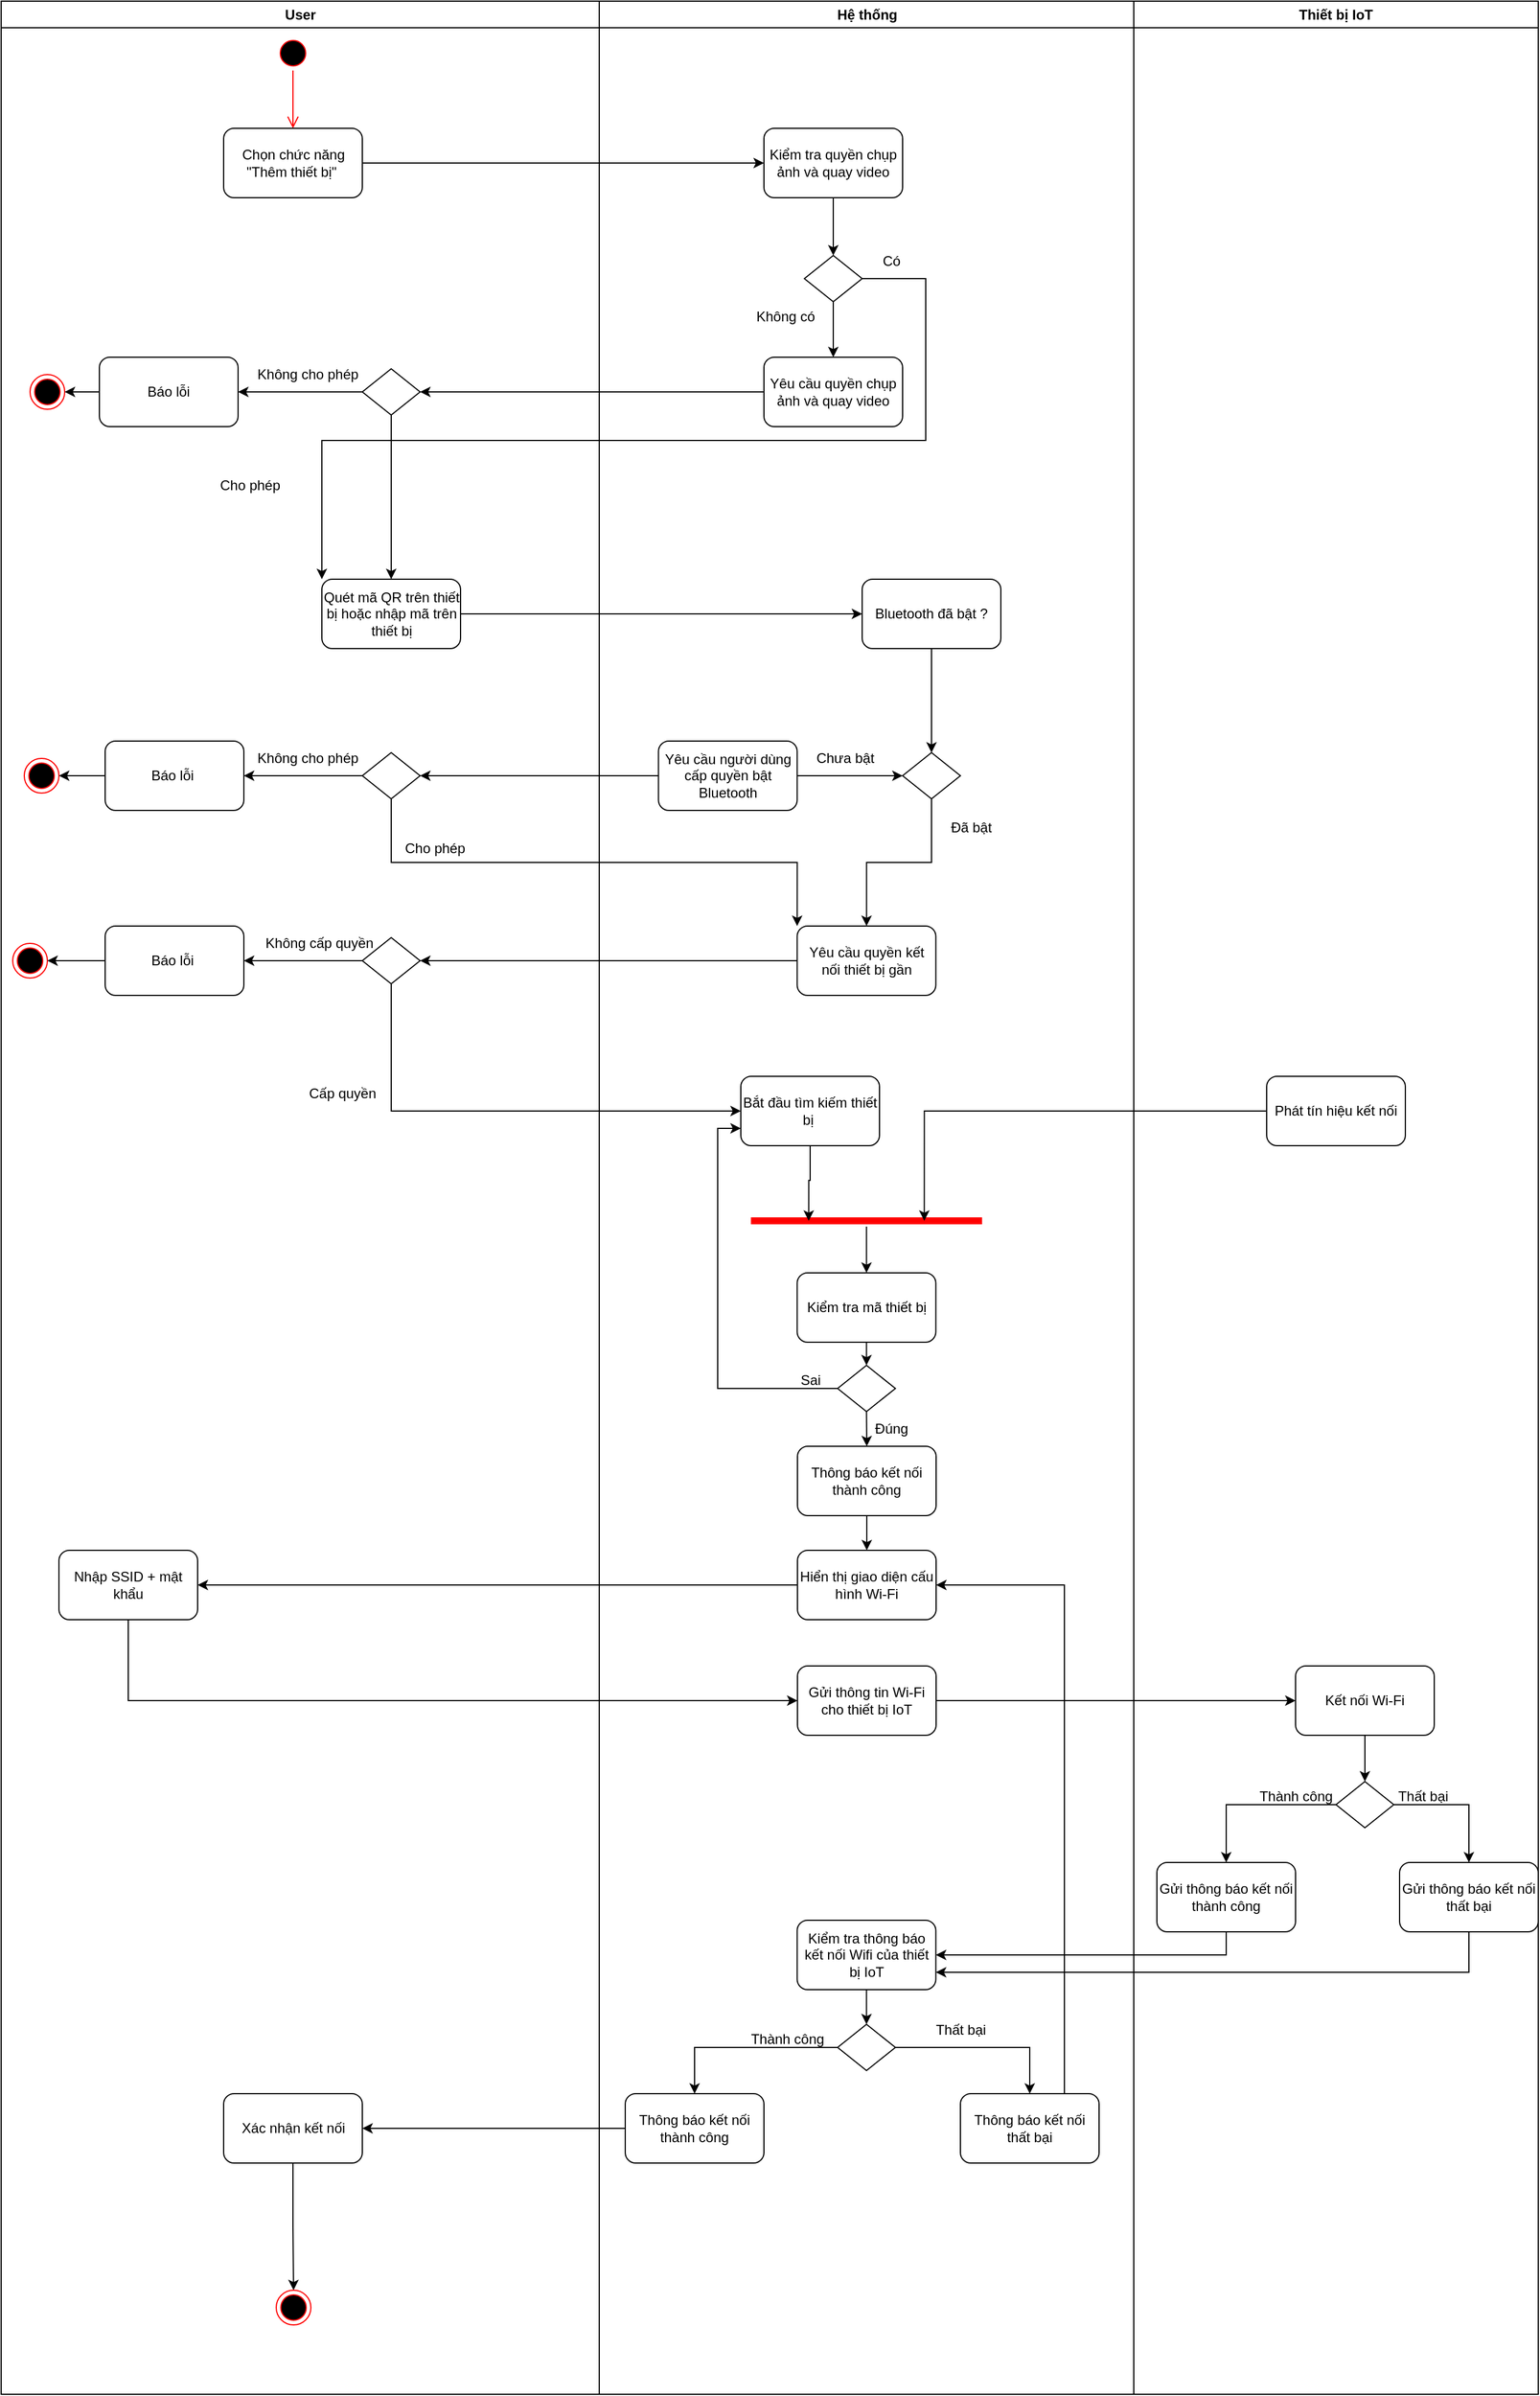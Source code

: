<mxfile version="27.0.3">
  <diagram name="Trang-1" id="D4Qvfmtcilv9xH6Jxy6D">
    <mxGraphModel dx="2316" dy="803" grid="1" gridSize="10" guides="1" tooltips="1" connect="1" arrows="1" fold="1" page="1" pageScale="1" pageWidth="827" pageHeight="1169" math="0" shadow="0">
      <root>
        <mxCell id="0" />
        <mxCell id="1" parent="0" />
        <mxCell id="G73VtsGW4LE3LaxtFKl6-1" value="User" style="swimlane;whiteSpace=wrap;html=1;" parent="1" vertex="1">
          <mxGeometry x="-110" y="150" width="517.5" height="2070" as="geometry">
            <mxRectangle x="200" y="150" width="70" height="30" as="alternateBounds" />
          </mxGeometry>
        </mxCell>
        <mxCell id="G73VtsGW4LE3LaxtFKl6-3" value="" style="ellipse;html=1;shape=startState;fillColor=#000000;strokeColor=#ff0000;" parent="G73VtsGW4LE3LaxtFKl6-1" vertex="1">
          <mxGeometry x="237.5" y="30" width="30" height="30" as="geometry" />
        </mxCell>
        <mxCell id="G73VtsGW4LE3LaxtFKl6-4" value="" style="html=1;verticalAlign=bottom;endArrow=open;endSize=8;strokeColor=#ff0000;rounded=0;entryX=0.5;entryY=0;entryDx=0;entryDy=0;" parent="G73VtsGW4LE3LaxtFKl6-1" source="G73VtsGW4LE3LaxtFKl6-3" target="G73VtsGW4LE3LaxtFKl6-5" edge="1">
          <mxGeometry relative="1" as="geometry">
            <mxPoint x="100" y="130" as="targetPoint" />
          </mxGeometry>
        </mxCell>
        <mxCell id="G73VtsGW4LE3LaxtFKl6-5" value="Chọn chức năng &quot;Thêm thiết bị&quot;&amp;nbsp;" style="rounded=1;whiteSpace=wrap;html=1;" parent="G73VtsGW4LE3LaxtFKl6-1" vertex="1">
          <mxGeometry x="192.5" y="110" width="120" height="60" as="geometry" />
        </mxCell>
        <mxCell id="G73VtsGW4LE3LaxtFKl6-21" value="" style="edgeStyle=orthogonalEdgeStyle;rounded=0;orthogonalLoop=1;jettySize=auto;html=1;exitX=0.5;exitY=1;exitDx=0;exitDy=0;" parent="G73VtsGW4LE3LaxtFKl6-1" source="QKRwlSUlP0Xj0lkDvP1w-3" target="G73VtsGW4LE3LaxtFKl6-20" edge="1">
          <mxGeometry relative="1" as="geometry">
            <mxPoint x="256.25" y="378" as="sourcePoint" />
          </mxGeometry>
        </mxCell>
        <mxCell id="G73VtsGW4LE3LaxtFKl6-20" value="Quét mã QR trên thiết bị hoặc nhập mã trên thiết bị" style="whiteSpace=wrap;html=1;rounded=1;" parent="G73VtsGW4LE3LaxtFKl6-1" vertex="1">
          <mxGeometry x="277.5" y="500" width="120" height="60" as="geometry" />
        </mxCell>
        <mxCell id="G73VtsGW4LE3LaxtFKl6-25" value="" style="ellipse;html=1;shape=endState;fillColor=#000000;strokeColor=#ff0000;" parent="G73VtsGW4LE3LaxtFKl6-1" vertex="1">
          <mxGeometry x="25" y="323" width="30" height="30" as="geometry" />
        </mxCell>
        <mxCell id="G73VtsGW4LE3LaxtFKl6-22" value="Không cho phép" style="text;html=1;align=center;verticalAlign=middle;resizable=0;points=[];autosize=1;strokeColor=none;fillColor=none;" parent="G73VtsGW4LE3LaxtFKl6-1" vertex="1">
          <mxGeometry x="210" y="308" width="110" height="30" as="geometry" />
        </mxCell>
        <mxCell id="G73VtsGW4LE3LaxtFKl6-28" value="Cho phép" style="text;html=1;align=center;verticalAlign=middle;resizable=0;points=[];autosize=1;strokeColor=none;fillColor=none;" parent="G73VtsGW4LE3LaxtFKl6-1" vertex="1">
          <mxGeometry x="175" y="404" width="80" height="30" as="geometry" />
        </mxCell>
        <mxCell id="G73VtsGW4LE3LaxtFKl6-57" value="" style="ellipse;html=1;shape=endState;fillColor=#000000;strokeColor=#ff0000;" parent="G73VtsGW4LE3LaxtFKl6-1" vertex="1">
          <mxGeometry x="10" y="815" width="30" height="30" as="geometry" />
        </mxCell>
        <mxCell id="G73VtsGW4LE3LaxtFKl6-62" value="Cấp quyền" style="text;html=1;align=center;verticalAlign=middle;resizable=0;points=[];autosize=1;strokeColor=none;fillColor=none;" parent="G73VtsGW4LE3LaxtFKl6-1" vertex="1">
          <mxGeometry x="255" y="930" width="80" height="30" as="geometry" />
        </mxCell>
        <mxCell id="G73VtsGW4LE3LaxtFKl6-84" value="Nhập SSID + mật khẩu" style="whiteSpace=wrap;html=1;rounded=1;" parent="G73VtsGW4LE3LaxtFKl6-1" vertex="1">
          <mxGeometry x="50" y="1340" width="120" height="60" as="geometry" />
        </mxCell>
        <mxCell id="QKRwlSUlP0Xj0lkDvP1w-24" style="edgeStyle=orthogonalEdgeStyle;rounded=0;orthogonalLoop=1;jettySize=auto;html=1;exitX=0;exitY=0.5;exitDx=0;exitDy=0;entryX=1;entryY=0.5;entryDx=0;entryDy=0;" parent="G73VtsGW4LE3LaxtFKl6-1" source="QKRwlSUlP0Xj0lkDvP1w-3" target="QKRwlSUlP0Xj0lkDvP1w-22" edge="1">
          <mxGeometry relative="1" as="geometry" />
        </mxCell>
        <mxCell id="QKRwlSUlP0Xj0lkDvP1w-3" value="" style="rhombus;whiteSpace=wrap;html=1;" parent="G73VtsGW4LE3LaxtFKl6-1" vertex="1">
          <mxGeometry x="312.5" y="318" width="50" height="40" as="geometry" />
        </mxCell>
        <mxCell id="QKRwlSUlP0Xj0lkDvP1w-31" style="edgeStyle=orthogonalEdgeStyle;rounded=0;orthogonalLoop=1;jettySize=auto;html=1;exitX=0;exitY=0.5;exitDx=0;exitDy=0;entryX=1;entryY=0.5;entryDx=0;entryDy=0;" parent="G73VtsGW4LE3LaxtFKl6-1" source="QKRwlSUlP0Xj0lkDvP1w-9" target="QKRwlSUlP0Xj0lkDvP1w-30" edge="1">
          <mxGeometry relative="1" as="geometry" />
        </mxCell>
        <mxCell id="QKRwlSUlP0Xj0lkDvP1w-9" value="" style="rhombus;whiteSpace=wrap;html=1;" parent="G73VtsGW4LE3LaxtFKl6-1" vertex="1">
          <mxGeometry x="312.5" y="810" width="50" height="40" as="geometry" />
        </mxCell>
        <mxCell id="G73VtsGW4LE3LaxtFKl6-59" value="Không cấp quyền" style="text;html=1;align=center;verticalAlign=middle;resizable=0;points=[];autosize=1;strokeColor=none;fillColor=none;" parent="G73VtsGW4LE3LaxtFKl6-1" vertex="1">
          <mxGeometry x="215" y="800" width="120" height="30" as="geometry" />
        </mxCell>
        <mxCell id="QKRwlSUlP0Xj0lkDvP1w-28" style="edgeStyle=orthogonalEdgeStyle;rounded=0;orthogonalLoop=1;jettySize=auto;html=1;exitX=0;exitY=0.5;exitDx=0;exitDy=0;entryX=1;entryY=0.5;entryDx=0;entryDy=0;" parent="G73VtsGW4LE3LaxtFKl6-1" source="QKRwlSUlP0Xj0lkDvP1w-15" target="QKRwlSUlP0Xj0lkDvP1w-27" edge="1">
          <mxGeometry relative="1" as="geometry" />
        </mxCell>
        <mxCell id="QKRwlSUlP0Xj0lkDvP1w-15" value="" style="rhombus;whiteSpace=wrap;html=1;" parent="G73VtsGW4LE3LaxtFKl6-1" vertex="1">
          <mxGeometry x="312.5" y="650" width="50" height="40" as="geometry" />
        </mxCell>
        <mxCell id="QKRwlSUlP0Xj0lkDvP1w-18" value="" style="ellipse;html=1;shape=endState;fillColor=#000000;strokeColor=#ff0000;" parent="G73VtsGW4LE3LaxtFKl6-1" vertex="1">
          <mxGeometry x="20" y="655" width="30" height="30" as="geometry" />
        </mxCell>
        <mxCell id="QKRwlSUlP0Xj0lkDvP1w-21" value="Cho phép" style="text;html=1;align=center;verticalAlign=middle;resizable=0;points=[];autosize=1;strokeColor=none;fillColor=none;" parent="G73VtsGW4LE3LaxtFKl6-1" vertex="1">
          <mxGeometry x="335" y="718" width="80" height="30" as="geometry" />
        </mxCell>
        <mxCell id="QKRwlSUlP0Xj0lkDvP1w-26" style="edgeStyle=orthogonalEdgeStyle;rounded=0;orthogonalLoop=1;jettySize=auto;html=1;exitX=0;exitY=0.5;exitDx=0;exitDy=0;entryX=1;entryY=0.5;entryDx=0;entryDy=0;" parent="G73VtsGW4LE3LaxtFKl6-1" source="QKRwlSUlP0Xj0lkDvP1w-22" target="G73VtsGW4LE3LaxtFKl6-25" edge="1">
          <mxGeometry relative="1" as="geometry" />
        </mxCell>
        <mxCell id="QKRwlSUlP0Xj0lkDvP1w-22" value="Báo lỗi" style="rounded=1;whiteSpace=wrap;html=1;" parent="G73VtsGW4LE3LaxtFKl6-1" vertex="1">
          <mxGeometry x="85" y="308" width="120" height="60" as="geometry" />
        </mxCell>
        <mxCell id="QKRwlSUlP0Xj0lkDvP1w-19" value="Không cho phép" style="text;html=1;align=center;verticalAlign=middle;resizable=0;points=[];autosize=1;strokeColor=none;fillColor=none;" parent="G73VtsGW4LE3LaxtFKl6-1" vertex="1">
          <mxGeometry x="210" y="640" width="110" height="30" as="geometry" />
        </mxCell>
        <mxCell id="QKRwlSUlP0Xj0lkDvP1w-29" style="edgeStyle=orthogonalEdgeStyle;rounded=0;orthogonalLoop=1;jettySize=auto;html=1;exitX=0;exitY=0.5;exitDx=0;exitDy=0;entryX=1;entryY=0.5;entryDx=0;entryDy=0;" parent="G73VtsGW4LE3LaxtFKl6-1" source="QKRwlSUlP0Xj0lkDvP1w-27" target="QKRwlSUlP0Xj0lkDvP1w-18" edge="1">
          <mxGeometry relative="1" as="geometry" />
        </mxCell>
        <mxCell id="QKRwlSUlP0Xj0lkDvP1w-27" value="Báo lỗi&amp;nbsp;" style="rounded=1;whiteSpace=wrap;html=1;" parent="G73VtsGW4LE3LaxtFKl6-1" vertex="1">
          <mxGeometry x="90" y="640" width="120" height="60" as="geometry" />
        </mxCell>
        <mxCell id="QKRwlSUlP0Xj0lkDvP1w-32" style="edgeStyle=orthogonalEdgeStyle;rounded=0;orthogonalLoop=1;jettySize=auto;html=1;exitX=0;exitY=0.5;exitDx=0;exitDy=0;entryX=1;entryY=0.5;entryDx=0;entryDy=0;" parent="G73VtsGW4LE3LaxtFKl6-1" source="QKRwlSUlP0Xj0lkDvP1w-30" target="G73VtsGW4LE3LaxtFKl6-57" edge="1">
          <mxGeometry relative="1" as="geometry" />
        </mxCell>
        <mxCell id="QKRwlSUlP0Xj0lkDvP1w-30" value="Báo lỗi&amp;nbsp;" style="rounded=1;whiteSpace=wrap;html=1;" parent="G73VtsGW4LE3LaxtFKl6-1" vertex="1">
          <mxGeometry x="90" y="800" width="120" height="60" as="geometry" />
        </mxCell>
        <mxCell id="Q3FxY0ersZj1kQSqEpKL-30" style="edgeStyle=orthogonalEdgeStyle;rounded=0;orthogonalLoop=1;jettySize=auto;html=1;exitX=0.5;exitY=1;exitDx=0;exitDy=0;entryX=0.5;entryY=0;entryDx=0;entryDy=0;" edge="1" parent="G73VtsGW4LE3LaxtFKl6-1" source="Q3FxY0ersZj1kQSqEpKL-27" target="Q3FxY0ersZj1kQSqEpKL-29">
          <mxGeometry relative="1" as="geometry" />
        </mxCell>
        <mxCell id="Q3FxY0ersZj1kQSqEpKL-27" value="Xác nhận kết nối" style="rounded=1;whiteSpace=wrap;html=1;" vertex="1" parent="G73VtsGW4LE3LaxtFKl6-1">
          <mxGeometry x="192.5" y="1810" width="120" height="60" as="geometry" />
        </mxCell>
        <mxCell id="Q3FxY0ersZj1kQSqEpKL-29" value="" style="ellipse;html=1;shape=endState;fillColor=#000000;strokeColor=#ff0000;" vertex="1" parent="G73VtsGW4LE3LaxtFKl6-1">
          <mxGeometry x="238" y="1980" width="30" height="30" as="geometry" />
        </mxCell>
        <mxCell id="G73VtsGW4LE3LaxtFKl6-2" value="Hệ thống" style="swimlane;whiteSpace=wrap;html=1;" parent="1" vertex="1">
          <mxGeometry x="407.5" y="150" width="462.5" height="2070" as="geometry" />
        </mxCell>
        <mxCell id="G73VtsGW4LE3LaxtFKl6-7" value="" style="rhombus;whiteSpace=wrap;html=1;" parent="G73VtsGW4LE3LaxtFKl6-2" vertex="1">
          <mxGeometry x="177.5" y="220" width="50" height="40" as="geometry" />
        </mxCell>
        <mxCell id="QKRwlSUlP0Xj0lkDvP1w-7" style="edgeStyle=orthogonalEdgeStyle;rounded=0;orthogonalLoop=1;jettySize=auto;html=1;exitX=0.5;exitY=1;exitDx=0;exitDy=0;entryX=0.5;entryY=0;entryDx=0;entryDy=0;" parent="G73VtsGW4LE3LaxtFKl6-2" source="G73VtsGW4LE3LaxtFKl6-30" target="QKRwlSUlP0Xj0lkDvP1w-6" edge="1">
          <mxGeometry relative="1" as="geometry" />
        </mxCell>
        <mxCell id="G73VtsGW4LE3LaxtFKl6-30" value="Bluetooth đã bật ?" style="whiteSpace=wrap;html=1;rounded=1;" parent="G73VtsGW4LE3LaxtFKl6-2" vertex="1">
          <mxGeometry x="227.5" y="500" width="120" height="60" as="geometry" />
        </mxCell>
        <mxCell id="G73VtsGW4LE3LaxtFKl6-38" style="edgeStyle=orthogonalEdgeStyle;rounded=0;orthogonalLoop=1;jettySize=auto;html=1;exitX=0.5;exitY=1;exitDx=0;exitDy=0;entryX=0.5;entryY=0;entryDx=0;entryDy=0;" parent="G73VtsGW4LE3LaxtFKl6-2" source="G73VtsGW4LE3LaxtFKl6-32" target="G73VtsGW4LE3LaxtFKl6-7" edge="1">
          <mxGeometry relative="1" as="geometry" />
        </mxCell>
        <mxCell id="G73VtsGW4LE3LaxtFKl6-32" value="Kiểm tra quyền chụp ảnh và quay video" style="whiteSpace=wrap;html=1;rounded=1;" parent="G73VtsGW4LE3LaxtFKl6-2" vertex="1">
          <mxGeometry x="142.5" y="110" width="120" height="60" as="geometry" />
        </mxCell>
        <mxCell id="G73VtsGW4LE3LaxtFKl6-13" value="Yêu cầu quyền chụp ảnh và quay video" style="rounded=1;whiteSpace=wrap;html=1;" parent="G73VtsGW4LE3LaxtFKl6-2" vertex="1">
          <mxGeometry x="142.5" y="308" width="120" height="60" as="geometry" />
        </mxCell>
        <mxCell id="G73VtsGW4LE3LaxtFKl6-14" style="edgeStyle=orthogonalEdgeStyle;rounded=0;orthogonalLoop=1;jettySize=auto;html=1;exitX=0.5;exitY=1;exitDx=0;exitDy=0;entryX=0.5;entryY=0;entryDx=0;entryDy=0;" parent="G73VtsGW4LE3LaxtFKl6-2" source="G73VtsGW4LE3LaxtFKl6-7" target="G73VtsGW4LE3LaxtFKl6-13" edge="1">
          <mxGeometry relative="1" as="geometry" />
        </mxCell>
        <mxCell id="G73VtsGW4LE3LaxtFKl6-51" value="" style="edgeStyle=orthogonalEdgeStyle;rounded=0;orthogonalLoop=1;jettySize=auto;html=1;exitX=0.5;exitY=1;exitDx=0;exitDy=0;" parent="G73VtsGW4LE3LaxtFKl6-2" source="QKRwlSUlP0Xj0lkDvP1w-6" target="G73VtsGW4LE3LaxtFKl6-50" edge="1">
          <mxGeometry relative="1" as="geometry">
            <mxPoint x="145" y="710" as="sourcePoint" />
          </mxGeometry>
        </mxCell>
        <mxCell id="G73VtsGW4LE3LaxtFKl6-47" value="Chưa bật" style="text;html=1;align=center;verticalAlign=middle;resizable=0;points=[];autosize=1;strokeColor=none;fillColor=none;" parent="G73VtsGW4LE3LaxtFKl6-2" vertex="1">
          <mxGeometry x="177.5" y="640" width="70" height="30" as="geometry" />
        </mxCell>
        <mxCell id="G73VtsGW4LE3LaxtFKl6-50" value="Yêu cầu quyền kết nối thiết bị gần" style="whiteSpace=wrap;html=1;rounded=1;" parent="G73VtsGW4LE3LaxtFKl6-2" vertex="1">
          <mxGeometry x="171.25" y="800" width="120" height="60" as="geometry" />
        </mxCell>
        <mxCell id="G73VtsGW4LE3LaxtFKl6-64" value="Bắt đầu tìm kiếm thiết bị&amp;nbsp;" style="rounded=1;whiteSpace=wrap;html=1;" parent="G73VtsGW4LE3LaxtFKl6-2" vertex="1">
          <mxGeometry x="122.5" y="930" width="120" height="60" as="geometry" />
        </mxCell>
        <mxCell id="G73VtsGW4LE3LaxtFKl6-82" value="Hiển thị giao diện cấu hình Wi-Fi" style="whiteSpace=wrap;html=1;rounded=1;" parent="G73VtsGW4LE3LaxtFKl6-2" vertex="1">
          <mxGeometry x="171.5" y="1340" width="120" height="60" as="geometry" />
        </mxCell>
        <mxCell id="G73VtsGW4LE3LaxtFKl6-86" value="Gửi thông tin Wi-Fi cho thiết bị IoT" style="whiteSpace=wrap;html=1;rounded=1;" parent="G73VtsGW4LE3LaxtFKl6-2" vertex="1">
          <mxGeometry x="171.5" y="1440" width="120" height="60" as="geometry" />
        </mxCell>
        <mxCell id="QKRwlSUlP0Xj0lkDvP1w-2" value="Có" style="text;html=1;align=center;verticalAlign=middle;resizable=0;points=[];autosize=1;strokeColor=none;fillColor=none;" parent="G73VtsGW4LE3LaxtFKl6-2" vertex="1">
          <mxGeometry x="232.5" y="210" width="40" height="30" as="geometry" />
        </mxCell>
        <mxCell id="QKRwlSUlP0Xj0lkDvP1w-6" value="" style="rhombus;whiteSpace=wrap;html=1;" parent="G73VtsGW4LE3LaxtFKl6-2" vertex="1">
          <mxGeometry x="262.5" y="650" width="50" height="40" as="geometry" />
        </mxCell>
        <mxCell id="QKRwlSUlP0Xj0lkDvP1w-13" style="edgeStyle=orthogonalEdgeStyle;rounded=0;orthogonalLoop=1;jettySize=auto;html=1;exitX=1;exitY=0.5;exitDx=0;exitDy=0;entryX=0;entryY=0.5;entryDx=0;entryDy=0;" parent="G73VtsGW4LE3LaxtFKl6-2" source="QKRwlSUlP0Xj0lkDvP1w-12" target="QKRwlSUlP0Xj0lkDvP1w-6" edge="1">
          <mxGeometry relative="1" as="geometry" />
        </mxCell>
        <mxCell id="QKRwlSUlP0Xj0lkDvP1w-12" value="Yêu cầu người dùng cấp quyền bật Bluetooth" style="rounded=1;whiteSpace=wrap;html=1;" parent="G73VtsGW4LE3LaxtFKl6-2" vertex="1">
          <mxGeometry x="51.25" y="640" width="120" height="60" as="geometry" />
        </mxCell>
        <mxCell id="G73VtsGW4LE3LaxtFKl6-52" value="Đã bật" style="text;html=1;align=center;verticalAlign=middle;resizable=0;points=[];autosize=1;strokeColor=none;fillColor=none;" parent="G73VtsGW4LE3LaxtFKl6-2" vertex="1">
          <mxGeometry x="291.25" y="700" width="60" height="30" as="geometry" />
        </mxCell>
        <mxCell id="QKRwlSUlP0Xj0lkDvP1w-34" value="" style="shape=line;html=1;strokeWidth=6;strokeColor=#ff0000;" parent="G73VtsGW4LE3LaxtFKl6-2" vertex="1">
          <mxGeometry x="131.25" y="1050" width="200" height="10" as="geometry" />
        </mxCell>
        <mxCell id="QKRwlSUlP0Xj0lkDvP1w-42" style="edgeStyle=orthogonalEdgeStyle;rounded=0;orthogonalLoop=1;jettySize=auto;html=1;exitX=0.5;exitY=1;exitDx=0;exitDy=0;entryX=0.25;entryY=0.5;entryDx=0;entryDy=0;entryPerimeter=0;" parent="G73VtsGW4LE3LaxtFKl6-2" source="G73VtsGW4LE3LaxtFKl6-64" target="QKRwlSUlP0Xj0lkDvP1w-34" edge="1">
          <mxGeometry relative="1" as="geometry" />
        </mxCell>
        <mxCell id="QKRwlSUlP0Xj0lkDvP1w-46" value="" style="edgeStyle=orthogonalEdgeStyle;rounded=0;orthogonalLoop=1;jettySize=auto;html=1;" parent="G73VtsGW4LE3LaxtFKl6-2" source="QKRwlSUlP0Xj0lkDvP1w-34" target="QKRwlSUlP0Xj0lkDvP1w-45" edge="1">
          <mxGeometry relative="1" as="geometry">
            <mxPoint x="638.5" y="1210" as="sourcePoint" />
            <mxPoint x="638.75" y="1290" as="targetPoint" />
          </mxGeometry>
        </mxCell>
        <mxCell id="QKRwlSUlP0Xj0lkDvP1w-48" style="edgeStyle=orthogonalEdgeStyle;rounded=0;orthogonalLoop=1;jettySize=auto;html=1;exitX=0.5;exitY=1;exitDx=0;exitDy=0;entryX=0.5;entryY=0;entryDx=0;entryDy=0;" parent="G73VtsGW4LE3LaxtFKl6-2" source="QKRwlSUlP0Xj0lkDvP1w-45" target="QKRwlSUlP0Xj0lkDvP1w-47" edge="1">
          <mxGeometry relative="1" as="geometry" />
        </mxCell>
        <mxCell id="QKRwlSUlP0Xj0lkDvP1w-45" value="Kiểm tra mã thiết bị" style="rounded=1;whiteSpace=wrap;html=1;" parent="G73VtsGW4LE3LaxtFKl6-2" vertex="1">
          <mxGeometry x="171.25" y="1100" width="120" height="60" as="geometry" />
        </mxCell>
        <mxCell id="QKRwlSUlP0Xj0lkDvP1w-51" style="edgeStyle=orthogonalEdgeStyle;rounded=0;orthogonalLoop=1;jettySize=auto;html=1;exitX=0;exitY=0.5;exitDx=0;exitDy=0;entryX=0;entryY=0.75;entryDx=0;entryDy=0;" parent="G73VtsGW4LE3LaxtFKl6-2" source="QKRwlSUlP0Xj0lkDvP1w-47" target="G73VtsGW4LE3LaxtFKl6-64" edge="1">
          <mxGeometry relative="1" as="geometry" />
        </mxCell>
        <mxCell id="Q3FxY0ersZj1kQSqEpKL-1" style="edgeStyle=orthogonalEdgeStyle;rounded=0;orthogonalLoop=1;jettySize=auto;html=1;exitX=0.5;exitY=1;exitDx=0;exitDy=0;entryX=0.5;entryY=0;entryDx=0;entryDy=0;" edge="1" parent="G73VtsGW4LE3LaxtFKl6-2" source="QKRwlSUlP0Xj0lkDvP1w-47" target="QKRwlSUlP0Xj0lkDvP1w-53">
          <mxGeometry relative="1" as="geometry" />
        </mxCell>
        <mxCell id="QKRwlSUlP0Xj0lkDvP1w-47" value="" style="rhombus;whiteSpace=wrap;html=1;" parent="G73VtsGW4LE3LaxtFKl6-2" vertex="1">
          <mxGeometry x="206.25" y="1180" width="50" height="40" as="geometry" />
        </mxCell>
        <mxCell id="QKRwlSUlP0Xj0lkDvP1w-50" value="Đúng" style="text;html=1;align=center;verticalAlign=middle;resizable=0;points=[];autosize=1;strokeColor=none;fillColor=none;" parent="G73VtsGW4LE3LaxtFKl6-2" vertex="1">
          <mxGeometry x="227.5" y="1220" width="50" height="30" as="geometry" />
        </mxCell>
        <mxCell id="QKRwlSUlP0Xj0lkDvP1w-52" value="Sai" style="text;html=1;align=center;verticalAlign=middle;resizable=0;points=[];autosize=1;strokeColor=none;fillColor=none;" parent="G73VtsGW4LE3LaxtFKl6-2" vertex="1">
          <mxGeometry x="162.5" y="1178" width="40" height="30" as="geometry" />
        </mxCell>
        <mxCell id="Q3FxY0ersZj1kQSqEpKL-2" style="edgeStyle=orthogonalEdgeStyle;rounded=0;orthogonalLoop=1;jettySize=auto;html=1;exitX=0.5;exitY=1;exitDx=0;exitDy=0;entryX=0.5;entryY=0;entryDx=0;entryDy=0;" edge="1" parent="G73VtsGW4LE3LaxtFKl6-2" source="QKRwlSUlP0Xj0lkDvP1w-53" target="G73VtsGW4LE3LaxtFKl6-82">
          <mxGeometry relative="1" as="geometry" />
        </mxCell>
        <mxCell id="QKRwlSUlP0Xj0lkDvP1w-53" value="Thông báo kết nối thành công" style="rounded=1;whiteSpace=wrap;html=1;" parent="G73VtsGW4LE3LaxtFKl6-2" vertex="1">
          <mxGeometry x="171.5" y="1250" width="120" height="60" as="geometry" />
        </mxCell>
        <mxCell id="Q3FxY0ersZj1kQSqEpKL-16" style="edgeStyle=orthogonalEdgeStyle;rounded=0;orthogonalLoop=1;jettySize=auto;html=1;exitX=0.5;exitY=1;exitDx=0;exitDy=0;entryX=0.5;entryY=0;entryDx=0;entryDy=0;" edge="1" parent="G73VtsGW4LE3LaxtFKl6-2" source="Q3FxY0ersZj1kQSqEpKL-11" target="Q3FxY0ersZj1kQSqEpKL-15">
          <mxGeometry relative="1" as="geometry" />
        </mxCell>
        <mxCell id="Q3FxY0ersZj1kQSqEpKL-11" value="Kiểm tra thông báo kết nối Wifi của thiết bị IoT" style="rounded=1;whiteSpace=wrap;html=1;" vertex="1" parent="G73VtsGW4LE3LaxtFKl6-2">
          <mxGeometry x="171.25" y="1660" width="120" height="60" as="geometry" />
        </mxCell>
        <mxCell id="Q3FxY0ersZj1kQSqEpKL-20" style="edgeStyle=orthogonalEdgeStyle;rounded=0;orthogonalLoop=1;jettySize=auto;html=1;exitX=0;exitY=0.5;exitDx=0;exitDy=0;entryX=0.5;entryY=0;entryDx=0;entryDy=0;" edge="1" parent="G73VtsGW4LE3LaxtFKl6-2" source="Q3FxY0ersZj1kQSqEpKL-15" target="Q3FxY0ersZj1kQSqEpKL-18">
          <mxGeometry relative="1" as="geometry" />
        </mxCell>
        <mxCell id="Q3FxY0ersZj1kQSqEpKL-22" style="edgeStyle=orthogonalEdgeStyle;rounded=0;orthogonalLoop=1;jettySize=auto;html=1;exitX=1;exitY=0.5;exitDx=0;exitDy=0;entryX=0.5;entryY=0;entryDx=0;entryDy=0;" edge="1" parent="G73VtsGW4LE3LaxtFKl6-2" source="Q3FxY0ersZj1kQSqEpKL-15" target="Q3FxY0ersZj1kQSqEpKL-19">
          <mxGeometry relative="1" as="geometry" />
        </mxCell>
        <mxCell id="Q3FxY0ersZj1kQSqEpKL-15" value="" style="rhombus;whiteSpace=wrap;html=1;" vertex="1" parent="G73VtsGW4LE3LaxtFKl6-2">
          <mxGeometry x="206.25" y="1750" width="50" height="40" as="geometry" />
        </mxCell>
        <mxCell id="Q3FxY0ersZj1kQSqEpKL-18" value="Thông báo kết nối thành công" style="rounded=1;whiteSpace=wrap;html=1;" vertex="1" parent="G73VtsGW4LE3LaxtFKl6-2">
          <mxGeometry x="22.5" y="1810" width="120" height="60" as="geometry" />
        </mxCell>
        <mxCell id="Q3FxY0ersZj1kQSqEpKL-24" style="edgeStyle=orthogonalEdgeStyle;rounded=0;orthogonalLoop=1;jettySize=auto;html=1;exitX=0.75;exitY=0;exitDx=0;exitDy=0;entryX=1;entryY=0.5;entryDx=0;entryDy=0;" edge="1" parent="G73VtsGW4LE3LaxtFKl6-2" source="Q3FxY0ersZj1kQSqEpKL-19" target="G73VtsGW4LE3LaxtFKl6-82">
          <mxGeometry relative="1" as="geometry" />
        </mxCell>
        <mxCell id="Q3FxY0ersZj1kQSqEpKL-19" value="Thông báo kết nối thất bại" style="rounded=1;whiteSpace=wrap;html=1;" vertex="1" parent="G73VtsGW4LE3LaxtFKl6-2">
          <mxGeometry x="312.5" y="1810" width="120" height="60" as="geometry" />
        </mxCell>
        <mxCell id="Q3FxY0ersZj1kQSqEpKL-23" value="Thất bại" style="text;html=1;align=center;verticalAlign=middle;resizable=0;points=[];autosize=1;strokeColor=none;fillColor=none;" vertex="1" parent="G73VtsGW4LE3LaxtFKl6-2">
          <mxGeometry x="277.5" y="1740" width="70" height="30" as="geometry" />
        </mxCell>
        <mxCell id="G73VtsGW4LE3LaxtFKl6-16" value="" style="edgeStyle=orthogonalEdgeStyle;rounded=0;orthogonalLoop=1;jettySize=auto;html=1;entryX=1;entryY=0.5;entryDx=0;entryDy=0;" parent="1" source="G73VtsGW4LE3LaxtFKl6-13" target="QKRwlSUlP0Xj0lkDvP1w-3" edge="1">
          <mxGeometry relative="1" as="geometry">
            <mxPoint x="191.25" y="488" as="targetPoint" />
          </mxGeometry>
        </mxCell>
        <mxCell id="G73VtsGW4LE3LaxtFKl6-31" value="" style="edgeStyle=orthogonalEdgeStyle;rounded=0;orthogonalLoop=1;jettySize=auto;html=1;" parent="1" source="G73VtsGW4LE3LaxtFKl6-20" target="G73VtsGW4LE3LaxtFKl6-30" edge="1">
          <mxGeometry relative="1" as="geometry" />
        </mxCell>
        <mxCell id="G73VtsGW4LE3LaxtFKl6-33" value="" style="edgeStyle=orthogonalEdgeStyle;rounded=0;orthogonalLoop=1;jettySize=auto;html=1;" parent="1" source="G73VtsGW4LE3LaxtFKl6-5" target="G73VtsGW4LE3LaxtFKl6-32" edge="1">
          <mxGeometry relative="1" as="geometry" />
        </mxCell>
        <mxCell id="G73VtsGW4LE3LaxtFKl6-40" value="Không có&amp;nbsp;" style="text;html=1;align=center;verticalAlign=middle;resizable=0;points=[];autosize=1;strokeColor=none;fillColor=none;" parent="1" vertex="1">
          <mxGeometry x="530" y="408" width="80" height="30" as="geometry" />
        </mxCell>
        <mxCell id="G73VtsGW4LE3LaxtFKl6-54" value="" style="edgeStyle=orthogonalEdgeStyle;rounded=0;orthogonalLoop=1;jettySize=auto;html=1;entryX=1;entryY=0.5;entryDx=0;entryDy=0;" parent="1" source="G73VtsGW4LE3LaxtFKl6-50" target="QKRwlSUlP0Xj0lkDvP1w-9" edge="1">
          <mxGeometry relative="1" as="geometry">
            <mxPoint x="191.25" y="980" as="targetPoint" />
          </mxGeometry>
        </mxCell>
        <mxCell id="G73VtsGW4LE3LaxtFKl6-65" style="edgeStyle=orthogonalEdgeStyle;rounded=0;orthogonalLoop=1;jettySize=auto;html=1;exitX=0.5;exitY=1;exitDx=0;exitDy=0;entryX=0;entryY=0.5;entryDx=0;entryDy=0;" parent="1" source="QKRwlSUlP0Xj0lkDvP1w-9" target="G73VtsGW4LE3LaxtFKl6-64" edge="1">
          <mxGeometry relative="1" as="geometry">
            <mxPoint x="151.25" y="1020" as="sourcePoint" />
          </mxGeometry>
        </mxCell>
        <mxCell id="G73VtsGW4LE3LaxtFKl6-77" value="Thiết bị IoT" style="swimlane;whiteSpace=wrap;html=1;" parent="1" vertex="1">
          <mxGeometry x="870" y="150" width="350" height="2070" as="geometry" />
        </mxCell>
        <mxCell id="G73VtsGW4LE3LaxtFKl6-80" value="Phát tín hiệu kết nối" style="rounded=1;whiteSpace=wrap;html=1;" parent="G73VtsGW4LE3LaxtFKl6-77" vertex="1">
          <mxGeometry x="115" y="930" width="120" height="60" as="geometry" />
        </mxCell>
        <mxCell id="G73VtsGW4LE3LaxtFKl6-88" value="Kết nối Wi-Fi" style="whiteSpace=wrap;html=1;rounded=1;" parent="G73VtsGW4LE3LaxtFKl6-77" vertex="1">
          <mxGeometry x="140" y="1440" width="120" height="60" as="geometry" />
        </mxCell>
        <mxCell id="G73VtsGW4LE3LaxtFKl6-90" value="Gửi thông báo kết nối thành công" style="whiteSpace=wrap;html=1;rounded=1;" parent="G73VtsGW4LE3LaxtFKl6-77" vertex="1">
          <mxGeometry x="20" y="1610" width="120" height="60" as="geometry" />
        </mxCell>
        <mxCell id="Q3FxY0ersZj1kQSqEpKL-5" style="edgeStyle=orthogonalEdgeStyle;rounded=0;orthogonalLoop=1;jettySize=auto;html=1;exitX=0;exitY=0.5;exitDx=0;exitDy=0;" edge="1" parent="G73VtsGW4LE3LaxtFKl6-77" source="Q3FxY0ersZj1kQSqEpKL-3" target="G73VtsGW4LE3LaxtFKl6-90">
          <mxGeometry relative="1" as="geometry" />
        </mxCell>
        <mxCell id="Q3FxY0ersZj1kQSqEpKL-8" style="edgeStyle=orthogonalEdgeStyle;rounded=0;orthogonalLoop=1;jettySize=auto;html=1;exitX=1;exitY=0.5;exitDx=0;exitDy=0;entryX=0.5;entryY=0;entryDx=0;entryDy=0;" edge="1" parent="G73VtsGW4LE3LaxtFKl6-77" source="Q3FxY0ersZj1kQSqEpKL-3" target="Q3FxY0ersZj1kQSqEpKL-7">
          <mxGeometry relative="1" as="geometry" />
        </mxCell>
        <mxCell id="Q3FxY0ersZj1kQSqEpKL-3" value="" style="rhombus;whiteSpace=wrap;html=1;" vertex="1" parent="G73VtsGW4LE3LaxtFKl6-77">
          <mxGeometry x="175" y="1540" width="50" height="40" as="geometry" />
        </mxCell>
        <mxCell id="Q3FxY0ersZj1kQSqEpKL-4" value="" style="edgeStyle=orthogonalEdgeStyle;rounded=0;orthogonalLoop=1;jettySize=auto;html=1;" edge="1" parent="G73VtsGW4LE3LaxtFKl6-77" source="G73VtsGW4LE3LaxtFKl6-88" target="Q3FxY0ersZj1kQSqEpKL-3">
          <mxGeometry relative="1" as="geometry">
            <mxPoint x="1070" y="1650" as="sourcePoint" />
            <mxPoint x="1070" y="1850" as="targetPoint" />
          </mxGeometry>
        </mxCell>
        <mxCell id="Q3FxY0ersZj1kQSqEpKL-7" value="Gửi thông báo kết nối thất bại" style="rounded=1;whiteSpace=wrap;html=1;" vertex="1" parent="G73VtsGW4LE3LaxtFKl6-77">
          <mxGeometry x="230" y="1610" width="120" height="60" as="geometry" />
        </mxCell>
        <mxCell id="G73VtsGW4LE3LaxtFKl6-85" value="" style="edgeStyle=orthogonalEdgeStyle;rounded=0;orthogonalLoop=1;jettySize=auto;html=1;" parent="1" source="G73VtsGW4LE3LaxtFKl6-82" target="G73VtsGW4LE3LaxtFKl6-84" edge="1">
          <mxGeometry relative="1" as="geometry" />
        </mxCell>
        <mxCell id="G73VtsGW4LE3LaxtFKl6-89" value="" style="edgeStyle=orthogonalEdgeStyle;rounded=0;orthogonalLoop=1;jettySize=auto;html=1;" parent="1" source="G73VtsGW4LE3LaxtFKl6-86" target="G73VtsGW4LE3LaxtFKl6-88" edge="1">
          <mxGeometry relative="1" as="geometry" />
        </mxCell>
        <mxCell id="QKRwlSUlP0Xj0lkDvP1w-16" style="edgeStyle=orthogonalEdgeStyle;rounded=0;orthogonalLoop=1;jettySize=auto;html=1;exitX=0;exitY=0.5;exitDx=0;exitDy=0;entryX=1;entryY=0.5;entryDx=0;entryDy=0;" parent="1" source="QKRwlSUlP0Xj0lkDvP1w-12" target="QKRwlSUlP0Xj0lkDvP1w-15" edge="1">
          <mxGeometry relative="1" as="geometry" />
        </mxCell>
        <mxCell id="QKRwlSUlP0Xj0lkDvP1w-20" style="edgeStyle=orthogonalEdgeStyle;rounded=0;orthogonalLoop=1;jettySize=auto;html=1;exitX=0.5;exitY=1;exitDx=0;exitDy=0;entryX=0;entryY=0;entryDx=0;entryDy=0;" parent="1" source="QKRwlSUlP0Xj0lkDvP1w-15" target="G73VtsGW4LE3LaxtFKl6-50" edge="1">
          <mxGeometry relative="1" as="geometry">
            <Array as="points">
              <mxPoint x="227" y="895" />
              <mxPoint x="579" y="895" />
            </Array>
          </mxGeometry>
        </mxCell>
        <mxCell id="QKRwlSUlP0Xj0lkDvP1w-23" style="edgeStyle=orthogonalEdgeStyle;rounded=0;orthogonalLoop=1;jettySize=auto;html=1;exitX=1;exitY=0.5;exitDx=0;exitDy=0;entryX=0;entryY=0;entryDx=0;entryDy=0;" parent="1" source="G73VtsGW4LE3LaxtFKl6-7" target="G73VtsGW4LE3LaxtFKl6-20" edge="1">
          <mxGeometry relative="1" as="geometry">
            <Array as="points">
              <mxPoint x="690" y="390" />
              <mxPoint x="690" y="530" />
              <mxPoint x="167" y="530" />
            </Array>
          </mxGeometry>
        </mxCell>
        <mxCell id="QKRwlSUlP0Xj0lkDvP1w-41" style="edgeStyle=orthogonalEdgeStyle;rounded=0;orthogonalLoop=1;jettySize=auto;html=1;exitX=0;exitY=0.5;exitDx=0;exitDy=0;entryX=0.75;entryY=0.5;entryDx=0;entryDy=0;entryPerimeter=0;" parent="1" source="G73VtsGW4LE3LaxtFKl6-80" target="QKRwlSUlP0Xj0lkDvP1w-34" edge="1">
          <mxGeometry relative="1" as="geometry" />
        </mxCell>
        <mxCell id="Q3FxY0ersZj1kQSqEpKL-9" value="Thành công" style="text;html=1;align=center;verticalAlign=middle;resizable=0;points=[];autosize=1;strokeColor=none;fillColor=none;" vertex="1" parent="1">
          <mxGeometry x="965" y="1688" width="90" height="30" as="geometry" />
        </mxCell>
        <mxCell id="Q3FxY0ersZj1kQSqEpKL-10" value="Thất bại" style="text;html=1;align=center;verticalAlign=middle;resizable=0;points=[];autosize=1;strokeColor=none;fillColor=none;" vertex="1" parent="1">
          <mxGeometry x="1085" y="1688" width="70" height="30" as="geometry" />
        </mxCell>
        <mxCell id="Q3FxY0ersZj1kQSqEpKL-12" style="edgeStyle=orthogonalEdgeStyle;rounded=0;orthogonalLoop=1;jettySize=auto;html=1;exitX=0.5;exitY=1;exitDx=0;exitDy=0;entryX=1;entryY=0.5;entryDx=0;entryDy=0;" edge="1" parent="1" source="G73VtsGW4LE3LaxtFKl6-90" target="Q3FxY0ersZj1kQSqEpKL-11">
          <mxGeometry relative="1" as="geometry" />
        </mxCell>
        <mxCell id="Q3FxY0ersZj1kQSqEpKL-13" style="edgeStyle=orthogonalEdgeStyle;rounded=0;orthogonalLoop=1;jettySize=auto;html=1;exitX=0.5;exitY=1;exitDx=0;exitDy=0;entryX=1;entryY=0.75;entryDx=0;entryDy=0;" edge="1" parent="1" source="Q3FxY0ersZj1kQSqEpKL-7" target="Q3FxY0ersZj1kQSqEpKL-11">
          <mxGeometry relative="1" as="geometry" />
        </mxCell>
        <mxCell id="Q3FxY0ersZj1kQSqEpKL-14" style="edgeStyle=orthogonalEdgeStyle;rounded=0;orthogonalLoop=1;jettySize=auto;html=1;exitX=0.5;exitY=1;exitDx=0;exitDy=0;entryX=0;entryY=0.5;entryDx=0;entryDy=0;" edge="1" parent="1" source="G73VtsGW4LE3LaxtFKl6-84" target="G73VtsGW4LE3LaxtFKl6-86">
          <mxGeometry relative="1" as="geometry" />
        </mxCell>
        <mxCell id="Q3FxY0ersZj1kQSqEpKL-21" value="Thành công" style="text;html=1;align=center;verticalAlign=middle;resizable=0;points=[];autosize=1;strokeColor=none;fillColor=none;" vertex="1" parent="1">
          <mxGeometry x="525" y="1898" width="90" height="30" as="geometry" />
        </mxCell>
        <mxCell id="Q3FxY0ersZj1kQSqEpKL-28" style="edgeStyle=orthogonalEdgeStyle;rounded=0;orthogonalLoop=1;jettySize=auto;html=1;exitX=0;exitY=0.5;exitDx=0;exitDy=0;entryX=1;entryY=0.5;entryDx=0;entryDy=0;" edge="1" parent="1" source="Q3FxY0ersZj1kQSqEpKL-18" target="Q3FxY0ersZj1kQSqEpKL-27">
          <mxGeometry relative="1" as="geometry" />
        </mxCell>
      </root>
    </mxGraphModel>
  </diagram>
</mxfile>
